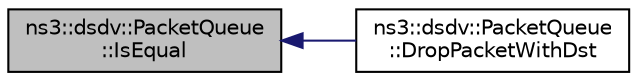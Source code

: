 digraph "ns3::dsdv::PacketQueue::IsEqual"
{
  edge [fontname="Helvetica",fontsize="10",labelfontname="Helvetica",labelfontsize="10"];
  node [fontname="Helvetica",fontsize="10",shape=record];
  rankdir="LR";
  Node1 [label="ns3::dsdv::PacketQueue\l::IsEqual",height=0.2,width=0.4,color="black", fillcolor="grey75", style="filled", fontcolor="black"];
  Node1 -> Node2 [dir="back",color="midnightblue",fontsize="10",style="solid"];
  Node2 [label="ns3::dsdv::PacketQueue\l::DropPacketWithDst",height=0.2,width=0.4,color="black", fillcolor="white", style="filled",URL="$d5/d41/classns3_1_1dsdv_1_1PacketQueue.html#a4e8a8e26184b37b88d54397f300edb97",tooltip="Remove all packets with destination IP address dst. "];
}
